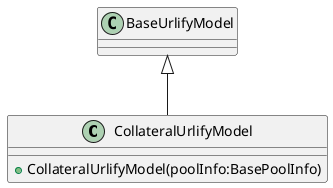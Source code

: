 @startuml
class CollateralUrlifyModel {
    + CollateralUrlifyModel(poolInfo:BasePoolInfo)
}
BaseUrlifyModel <|-- CollateralUrlifyModel
@enduml
